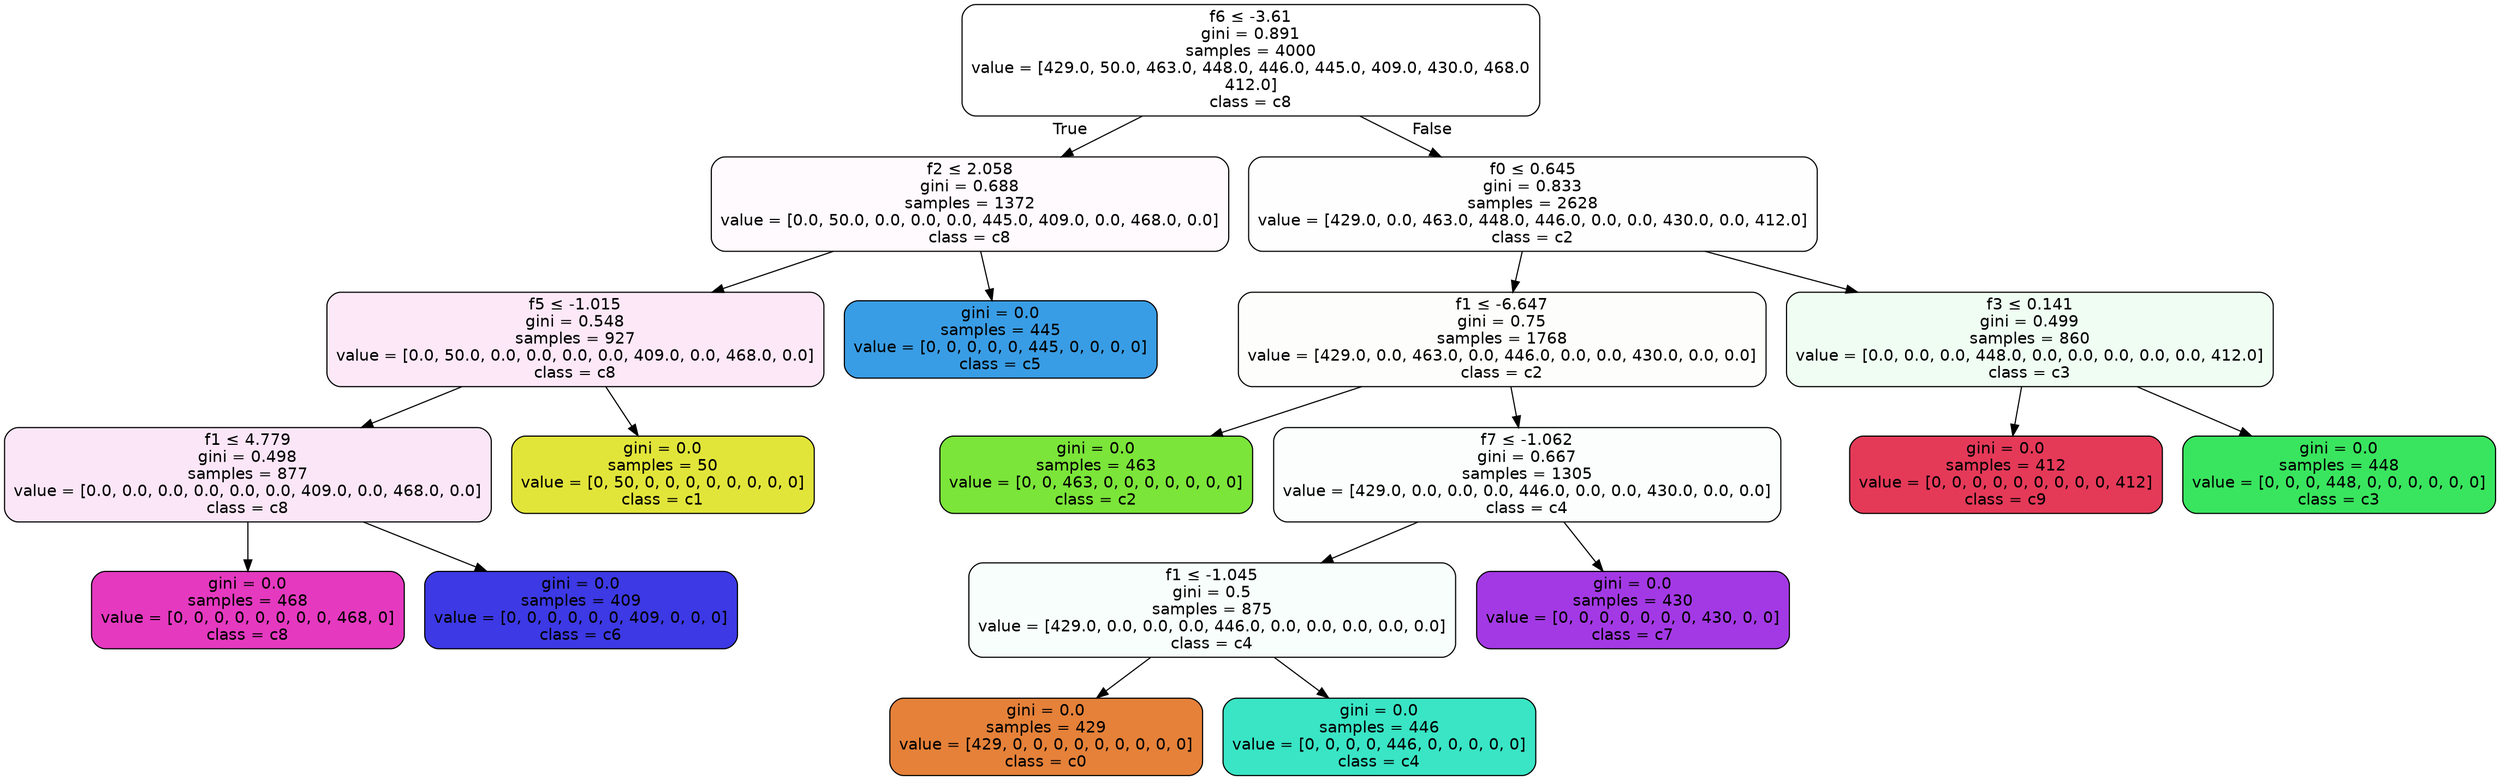 digraph Tree {
node [shape=box, style="filled, rounded", color="black", fontname=helvetica] ;
edge [fontname=helvetica] ;
0 [label=<f6 &le; -3.61<br/>gini = 0.891<br/>samples = 4000<br/>value = [429.0, 50.0, 463.0, 448.0, 446.0, 445.0, 409.0, 430.0, 468.0<br/>412.0]<br/>class = c8>, fillcolor="#e539c000"] ;
1 [label=<f2 &le; 2.058<br/>gini = 0.688<br/>samples = 1372<br/>value = [0.0, 50.0, 0.0, 0.0, 0.0, 445.0, 409.0, 0.0, 468.0, 0.0]<br/>class = c8>, fillcolor="#e539c006"] ;
0 -> 1 [labeldistance=2.5, labelangle=45, headlabel="True"] ;
2 [label=<f5 &le; -1.015<br/>gini = 0.548<br/>samples = 927<br/>value = [0.0, 50.0, 0.0, 0.0, 0.0, 0.0, 409.0, 0.0, 468.0, 0.0]<br/>class = c8>, fillcolor="#e539c01d"] ;
1 -> 2 ;
3 [label=<f1 &le; 4.779<br/>gini = 0.498<br/>samples = 877<br/>value = [0.0, 0.0, 0.0, 0.0, 0.0, 0.0, 409.0, 0.0, 468.0, 0.0]<br/>class = c8>, fillcolor="#e539c020"] ;
2 -> 3 ;
4 [label=<gini = 0.0<br/>samples = 468<br/>value = [0, 0, 0, 0, 0, 0, 0, 0, 468, 0]<br/>class = c8>, fillcolor="#e539c0ff"] ;
3 -> 4 ;
5 [label=<gini = 0.0<br/>samples = 409<br/>value = [0, 0, 0, 0, 0, 0, 409, 0, 0, 0]<br/>class = c6>, fillcolor="#3c39e5ff"] ;
3 -> 5 ;
6 [label=<gini = 0.0<br/>samples = 50<br/>value = [0, 50, 0, 0, 0, 0, 0, 0, 0, 0]<br/>class = c1>, fillcolor="#e2e539ff"] ;
2 -> 6 ;
7 [label=<gini = 0.0<br/>samples = 445<br/>value = [0, 0, 0, 0, 0, 445, 0, 0, 0, 0]<br/>class = c5>, fillcolor="#399de5ff"] ;
1 -> 7 ;
8 [label=<f0 &le; 0.645<br/>gini = 0.833<br/>samples = 2628<br/>value = [429.0, 0.0, 463.0, 448.0, 446.0, 0.0, 0.0, 430.0, 0.0, 412.0]<br/>class = c2>, fillcolor="#7be53902"] ;
0 -> 8 [labeldistance=2.5, labelangle=-45, headlabel="False"] ;
9 [label=<f1 &le; -6.647<br/>gini = 0.75<br/>samples = 1768<br/>value = [429.0, 0.0, 463.0, 0.0, 446.0, 0.0, 0.0, 430.0, 0.0, 0.0]<br/>class = c2>, fillcolor="#7be53903"] ;
8 -> 9 ;
10 [label=<gini = 0.0<br/>samples = 463<br/>value = [0, 0, 463, 0, 0, 0, 0, 0, 0, 0]<br/>class = c2>, fillcolor="#7be539ff"] ;
9 -> 10 ;
11 [label=<f7 &le; -1.062<br/>gini = 0.667<br/>samples = 1305<br/>value = [429.0, 0.0, 0.0, 0.0, 446.0, 0.0, 0.0, 430.0, 0.0, 0.0]<br/>class = c4>, fillcolor="#39e5c505"] ;
9 -> 11 ;
12 [label=<f1 &le; -1.045<br/>gini = 0.5<br/>samples = 875<br/>value = [429.0, 0.0, 0.0, 0.0, 446.0, 0.0, 0.0, 0.0, 0.0, 0.0]<br/>class = c4>, fillcolor="#39e5c50a"] ;
11 -> 12 ;
13 [label=<gini = 0.0<br/>samples = 429<br/>value = [429, 0, 0, 0, 0, 0, 0, 0, 0, 0]<br/>class = c0>, fillcolor="#e58139ff"] ;
12 -> 13 ;
14 [label=<gini = 0.0<br/>samples = 446<br/>value = [0, 0, 0, 0, 446, 0, 0, 0, 0, 0]<br/>class = c4>, fillcolor="#39e5c5ff"] ;
12 -> 14 ;
15 [label=<gini = 0.0<br/>samples = 430<br/>value = [0, 0, 0, 0, 0, 0, 0, 430, 0, 0]<br/>class = c7>, fillcolor="#a339e5ff"] ;
11 -> 15 ;
16 [label=<f3 &le; 0.141<br/>gini = 0.499<br/>samples = 860<br/>value = [0.0, 0.0, 0.0, 448.0, 0.0, 0.0, 0.0, 0.0, 0.0, 412.0]<br/>class = c3>, fillcolor="#39e55e14"] ;
8 -> 16 ;
17 [label=<gini = 0.0<br/>samples = 412<br/>value = [0, 0, 0, 0, 0, 0, 0, 0, 0, 412]<br/>class = c9>, fillcolor="#e53958ff"] ;
16 -> 17 ;
18 [label=<gini = 0.0<br/>samples = 448<br/>value = [0, 0, 0, 448, 0, 0, 0, 0, 0, 0]<br/>class = c3>, fillcolor="#39e55eff"] ;
16 -> 18 ;
}

